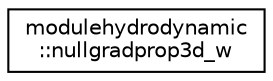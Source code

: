 digraph "Graphical Class Hierarchy"
{
 // LATEX_PDF_SIZE
  edge [fontname="Helvetica",fontsize="10",labelfontname="Helvetica",labelfontsize="10"];
  node [fontname="Helvetica",fontsize="10",shape=record];
  rankdir="LR";
  Node0 [label="modulehydrodynamic\l::nullgradprop3d_w",height=0.2,width=0.4,color="black", fillcolor="white", style="filled",URL="$interfacemodulehydrodynamic_1_1nullgradprop3d__w.html",tooltip=" "];
}

